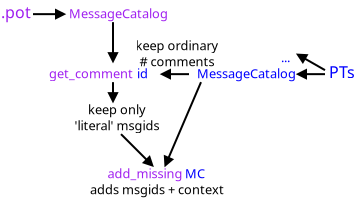 <?xml version="1.0" encoding="UTF-8"?>
<dia:diagram xmlns:dia="http://www.lysator.liu.se/~alla/dia/"><dia:layer name="Background" visible="true"><dia:object type="Standard - Text" version="0" id="O0"><dia:attribute name="obj_pos"><dia:point val="0.2,1"/></dia:attribute><dia:attribute name="obj_bb"><dia:rectangle val="0.2,0.15;1.7,1.4"/></dia:attribute><dia:attribute name="text"><dia:composite type="text"><dia:attribute name="string"><dia:string>#.pot#</dia:string></dia:attribute><dia:attribute name="font"><dia:font family="sans" style="0" name="Courier"/></dia:attribute><dia:attribute name="height"><dia:real val="1"/></dia:attribute><dia:attribute name="pos"><dia:point val="0.2,1"/></dia:attribute><dia:attribute name="color"><dia:color val="#a020f0"/></dia:attribute><dia:attribute name="alignment"><dia:enum val="0"/></dia:attribute></dia:composite></dia:attribute></dia:object><dia:object type="Standard - Line" version="0" id="O1"><dia:attribute name="obj_pos"><dia:point val="1.8,0.8"/></dia:attribute><dia:attribute name="obj_bb"><dia:rectangle val="1.75,0.4;3.45,1.2"/></dia:attribute><dia:attribute name="conn_endpoints"><dia:point val="1.8,0.8"/><dia:point val="3.4,0.8"/></dia:attribute><dia:attribute name="numcp"><dia:int val="1"/></dia:attribute><dia:attribute name="end_arrow"><dia:enum val="3"/></dia:attribute><dia:attribute name="end_arrow_length"><dia:real val="0.4"/></dia:attribute><dia:attribute name="end_arrow_width"><dia:real val="0.4"/></dia:attribute></dia:object><dia:object type="Standard - Text" version="0" id="O2"><dia:attribute name="obj_pos"><dia:point val="3.6,1"/></dia:attribute><dia:attribute name="obj_bb"><dia:rectangle val="3.6,0.278;8.873,1.345"/></dia:attribute><dia:attribute name="text"><dia:composite type="text"><dia:attribute name="string"><dia:string>#MessageCatalog#</dia:string></dia:attribute><dia:attribute name="font"><dia:font family="sans" style="0" name="Courier"/></dia:attribute><dia:attribute name="height"><dia:real val="0.8"/></dia:attribute><dia:attribute name="pos"><dia:point val="3.6,1"/></dia:attribute><dia:attribute name="color"><dia:color val="#a020f0"/></dia:attribute><dia:attribute name="alignment"><dia:enum val="0"/></dia:attribute></dia:composite></dia:attribute></dia:object><dia:object type="Standard - Line" version="0" id="O3"><dia:attribute name="obj_pos"><dia:point val="5.8,1.2"/></dia:attribute><dia:attribute name="obj_bb"><dia:rectangle val="5.4,1.15;6.2,3.25"/></dia:attribute><dia:attribute name="conn_endpoints"><dia:point val="5.8,1.2"/><dia:point val="5.8,3.2"/></dia:attribute><dia:attribute name="numcp"><dia:int val="1"/></dia:attribute><dia:attribute name="end_arrow"><dia:enum val="3"/></dia:attribute><dia:attribute name="end_arrow_length"><dia:real val="0.4"/></dia:attribute><dia:attribute name="end_arrow_width"><dia:real val="0.4"/></dia:attribute></dia:object><dia:object type="Standard - Text" version="0" id="O4"><dia:attribute name="obj_pos"><dia:point val="6,5.8"/></dia:attribute><dia:attribute name="obj_bb"><dia:rectangle val="3.775,5.077;8.248,6.945"/></dia:attribute><dia:attribute name="text"><dia:composite type="text"><dia:attribute name="string"><dia:string>#keep only
'literal' msgids#</dia:string></dia:attribute><dia:attribute name="font"><dia:font family="sans" style="0" name="Courier"/></dia:attribute><dia:attribute name="height"><dia:real val="0.8"/></dia:attribute><dia:attribute name="pos"><dia:point val="6,5.8"/></dia:attribute><dia:attribute name="color"><dia:color val="#000000"/></dia:attribute><dia:attribute name="alignment"><dia:enum val="1"/></dia:attribute></dia:composite></dia:attribute></dia:object><dia:object type="Standard - Text" version="0" id="O5"><dia:attribute name="obj_pos"><dia:point val="16.6,4"/></dia:attribute><dia:attribute name="obj_bb"><dia:rectangle val="16.6,3.15;17.85,4.4"/></dia:attribute><dia:attribute name="text"><dia:composite type="text"><dia:attribute name="string"><dia:string>#PTs#</dia:string></dia:attribute><dia:attribute name="font"><dia:font family="sans" style="0" name="Courier"/></dia:attribute><dia:attribute name="height"><dia:real val="1"/></dia:attribute><dia:attribute name="pos"><dia:point val="16.6,4"/></dia:attribute><dia:attribute name="color"><dia:color val="#0000ff"/></dia:attribute><dia:attribute name="alignment"><dia:enum val="0"/></dia:attribute></dia:composite></dia:attribute></dia:object><dia:object type="Standard - Line" version="0" id="O6"><dia:attribute name="obj_pos"><dia:point val="16.4,3.8"/></dia:attribute><dia:attribute name="obj_bb"><dia:rectangle val="14.95,3.4;16.45,4.2"/></dia:attribute><dia:attribute name="conn_endpoints"><dia:point val="16.4,3.8"/><dia:point val="15,3.8"/></dia:attribute><dia:attribute name="numcp"><dia:int val="1"/></dia:attribute><dia:attribute name="end_arrow"><dia:enum val="3"/></dia:attribute><dia:attribute name="end_arrow_length"><dia:real val="0.4"/></dia:attribute><dia:attribute name="end_arrow_width"><dia:real val="0.4"/></dia:attribute></dia:object><dia:object type="Standard - Text" version="0" id="O7"><dia:attribute name="obj_pos"><dia:point val="10,4"/></dia:attribute><dia:attribute name="obj_bb"><dia:rectangle val="10,3.3;15.25,4.3"/></dia:attribute><dia:attribute name="text"><dia:composite type="text"><dia:attribute name="string"><dia:string>#MessageCatalog#</dia:string></dia:attribute><dia:attribute name="font"><dia:font family="sans" style="0" name="Courier"/></dia:attribute><dia:attribute name="height"><dia:real val="0.8"/></dia:attribute><dia:attribute name="pos"><dia:point val="10,4"/></dia:attribute><dia:attribute name="color"><dia:color val="#0000ff"/></dia:attribute><dia:attribute name="alignment"><dia:enum val="0"/></dia:attribute></dia:composite></dia:attribute></dia:object><dia:object type="Standard - Line" version="0" id="O8"><dia:attribute name="obj_pos"><dia:point val="6.2,6.8"/></dia:attribute><dia:attribute name="obj_bb"><dia:rectangle val="6.129,6.729;8.118,8.718"/></dia:attribute><dia:attribute name="conn_endpoints"><dia:point val="6.2,6.8"/><dia:point val="7.8,8.4"/></dia:attribute><dia:attribute name="numcp"><dia:int val="1"/></dia:attribute><dia:attribute name="end_arrow"><dia:enum val="3"/></dia:attribute><dia:attribute name="end_arrow_length"><dia:real val="0.4"/></dia:attribute><dia:attribute name="end_arrow_width"><dia:real val="0.4"/></dia:attribute></dia:object><dia:object type="Standard - Line" version="0" id="O9"><dia:attribute name="obj_pos"><dia:point val="10.2,4.2"/></dia:attribute><dia:attribute name="obj_bb"><dia:rectangle val="8.013,4.134;10.266,8.604"/></dia:attribute><dia:attribute name="conn_endpoints"><dia:point val="10.2,4.2"/><dia:point val="8.4,8.4"/></dia:attribute><dia:attribute name="numcp"><dia:int val="1"/></dia:attribute><dia:attribute name="end_arrow"><dia:enum val="3"/></dia:attribute><dia:attribute name="end_arrow_length"><dia:real val="0.4"/></dia:attribute><dia:attribute name="end_arrow_width"><dia:real val="0.4"/></dia:attribute></dia:object><dia:object type="Standard - Text" version="0" id="O10"><dia:attribute name="obj_pos"><dia:point val="6.6,6.4"/></dia:attribute><dia:attribute name="obj_bb"><dia:rectangle val="6.6,5.7;6.6,6.7"/></dia:attribute><dia:attribute name="text"><dia:composite type="text"><dia:attribute name="string"><dia:string>##</dia:string></dia:attribute><dia:attribute name="font"><dia:font family="sans" style="0" name="Courier"/></dia:attribute><dia:attribute name="height"><dia:real val="0.8"/></dia:attribute><dia:attribute name="pos"><dia:point val="6.6,6.4"/></dia:attribute><dia:attribute name="color"><dia:color val="#000000"/></dia:attribute><dia:attribute name="alignment"><dia:enum val="0"/></dia:attribute></dia:composite></dia:attribute></dia:object><dia:object type="Standard - Text" version="0" id="O11"><dia:attribute name="obj_pos"><dia:point val="6.6,7"/></dia:attribute><dia:attribute name="obj_bb"><dia:rectangle val="6.6,6.3;6.6,7.3"/></dia:attribute><dia:attribute name="text"><dia:composite type="text"><dia:attribute name="string"><dia:string>##</dia:string></dia:attribute><dia:attribute name="font"><dia:font family="sans" style="0" name="Courier"/></dia:attribute><dia:attribute name="height"><dia:real val="0.8"/></dia:attribute><dia:attribute name="pos"><dia:point val="6.6,7"/></dia:attribute><dia:attribute name="color"><dia:color val="#000000"/></dia:attribute><dia:attribute name="alignment"><dia:enum val="0"/></dia:attribute></dia:composite></dia:attribute></dia:object><dia:object type="Standard - Text" version="0" id="O12"><dia:attribute name="obj_pos"><dia:point val="7.4,9"/></dia:attribute><dia:attribute name="obj_bb"><dia:rectangle val="5.402,8.277;9.375,9.345"/></dia:attribute><dia:attribute name="text"><dia:composite type="text"><dia:attribute name="string"><dia:string>#add_missing#</dia:string></dia:attribute><dia:attribute name="font"><dia:font family="sans" style="0" name="Courier"/></dia:attribute><dia:attribute name="height"><dia:real val="0.8"/></dia:attribute><dia:attribute name="pos"><dia:point val="7.4,9"/></dia:attribute><dia:attribute name="color"><dia:color val="#a020f0"/></dia:attribute><dia:attribute name="alignment"><dia:enum val="1"/></dia:attribute></dia:composite></dia:attribute></dia:object><dia:object type="Standard - Text" version="0" id="O13"><dia:attribute name="obj_pos"><dia:point val="9.4,9"/></dia:attribute><dia:attribute name="obj_bb"><dia:rectangle val="9.4,8.277;10.373,9.345"/></dia:attribute><dia:attribute name="text"><dia:composite type="text"><dia:attribute name="string"><dia:string>#MC#</dia:string></dia:attribute><dia:attribute name="font"><dia:font family="sans" style="0" name="Courier"/></dia:attribute><dia:attribute name="height"><dia:real val="0.8"/></dia:attribute><dia:attribute name="pos"><dia:point val="9.4,9"/></dia:attribute><dia:attribute name="color"><dia:color val="#0000ff"/></dia:attribute><dia:attribute name="alignment"><dia:enum val="0"/></dia:attribute></dia:composite></dia:attribute></dia:object><dia:object type="Standard - Line" version="0" id="O14"><dia:attribute name="obj_pos"><dia:point val="16.4,3.6"/></dia:attribute><dia:attribute name="obj_bb"><dia:rectangle val="14.758,2.428;16.468,3.668"/></dia:attribute><dia:attribute name="conn_endpoints"><dia:point val="16.4,3.6"/><dia:point val="15,2.8"/></dia:attribute><dia:attribute name="numcp"><dia:int val="1"/></dia:attribute><dia:attribute name="end_arrow"><dia:enum val="3"/></dia:attribute><dia:attribute name="end_arrow_length"><dia:real val="0.4"/></dia:attribute><dia:attribute name="end_arrow_width"><dia:real val="0.4"/></dia:attribute></dia:object><dia:object type="Standard - Text" version="0" id="O15"><dia:attribute name="obj_pos"><dia:point val="14.2,3.2"/></dia:attribute><dia:attribute name="obj_bb"><dia:rectangle val="14.2,2.5;14.8,3.5"/></dia:attribute><dia:attribute name="text"><dia:composite type="text"><dia:attribute name="string"><dia:string>#...#</dia:string></dia:attribute><dia:attribute name="font"><dia:font family="sans" style="0" name="Courier"/></dia:attribute><dia:attribute name="height"><dia:real val="0.8"/></dia:attribute><dia:attribute name="pos"><dia:point val="14.2,3.2"/></dia:attribute><dia:attribute name="color"><dia:color val="#0000ff"/></dia:attribute><dia:attribute name="alignment"><dia:enum val="0"/></dia:attribute></dia:composite></dia:attribute></dia:object><dia:object type="Standard - Text" version="0" id="O16"><dia:attribute name="obj_pos"><dia:point val="8,9.8"/></dia:attribute><dia:attribute name="obj_bb"><dia:rectangle val="4.425,9.078;11.598,10.145"/></dia:attribute><dia:attribute name="text"><dia:composite type="text"><dia:attribute name="string"><dia:string>#adds msgids + context#</dia:string></dia:attribute><dia:attribute name="font"><dia:font family="sans" style="0" name="Courier"/></dia:attribute><dia:attribute name="height"><dia:real val="0.8"/></dia:attribute><dia:attribute name="pos"><dia:point val="8,9.8"/></dia:attribute><dia:attribute name="color"><dia:color val="#000000"/></dia:attribute><dia:attribute name="alignment"><dia:enum val="1"/></dia:attribute></dia:composite></dia:attribute></dia:object><dia:object type="Standard - Line" version="0" id="O17"><dia:attribute name="obj_pos"><dia:point val="9.6,3.8"/></dia:attribute><dia:attribute name="obj_bb"><dia:rectangle val="8.15,3.4;9.65,4.2"/></dia:attribute><dia:attribute name="conn_endpoints"><dia:point val="9.6,3.8"/><dia:point val="8.2,3.8"/></dia:attribute><dia:attribute name="numcp"><dia:int val="1"/></dia:attribute><dia:attribute name="end_arrow"><dia:enum val="3"/></dia:attribute><dia:attribute name="end_arrow_length"><dia:real val="0.4"/></dia:attribute><dia:attribute name="end_arrow_width"><dia:real val="0.4"/></dia:attribute></dia:object><dia:object type="Standard - Text" version="0" id="O18"><dia:attribute name="obj_pos"><dia:point val="2.6,4"/></dia:attribute><dia:attribute name="obj_bb"><dia:rectangle val="2.6,3.277;6.923,4.345"/></dia:attribute><dia:attribute name="text"><dia:composite type="text"><dia:attribute name="string"><dia:string>#get_comment#</dia:string></dia:attribute><dia:attribute name="font"><dia:font family="sans" style="0" name="Courier"/></dia:attribute><dia:attribute name="height"><dia:real val="0.8"/></dia:attribute><dia:attribute name="pos"><dia:point val="2.6,4"/></dia:attribute><dia:attribute name="color"><dia:color val="#a020f0"/></dia:attribute><dia:attribute name="alignment"><dia:enum val="0"/></dia:attribute></dia:composite></dia:attribute></dia:object><dia:object type="Standard - Text" version="0" id="O19"><dia:attribute name="obj_pos"><dia:point val="7,4"/></dia:attribute><dia:attribute name="obj_bb"><dia:rectangle val="7,3.277;7.572,4.345"/></dia:attribute><dia:attribute name="text"><dia:composite type="text"><dia:attribute name="string"><dia:string>#id#</dia:string></dia:attribute><dia:attribute name="font"><dia:font family="sans" style="0" name="Courier"/></dia:attribute><dia:attribute name="height"><dia:real val="0.8"/></dia:attribute><dia:attribute name="pos"><dia:point val="7,4"/></dia:attribute><dia:attribute name="color"><dia:color val="#0000ff"/></dia:attribute><dia:attribute name="alignment"><dia:enum val="0"/></dia:attribute></dia:composite></dia:attribute></dia:object><dia:object type="Standard - Line" version="0" id="O20"><dia:attribute name="obj_pos"><dia:point val="5.8,4.2"/></dia:attribute><dia:attribute name="obj_bb"><dia:rectangle val="5.4,4.15;6.2,5.25"/></dia:attribute><dia:attribute name="conn_endpoints"><dia:point val="5.8,4.2"/><dia:point val="5.8,5.2"/></dia:attribute><dia:attribute name="numcp"><dia:int val="1"/></dia:attribute><dia:attribute name="end_arrow"><dia:enum val="3"/></dia:attribute><dia:attribute name="end_arrow_length"><dia:real val="0.4"/></dia:attribute><dia:attribute name="end_arrow_width"><dia:real val="0.4"/></dia:attribute></dia:object><dia:object type="Standard - Text" version="0" id="O21"><dia:attribute name="obj_pos"><dia:point val="9,2.6"/></dia:attribute><dia:attribute name="obj_bb"><dia:rectangle val="6.825,1.877;11.197,3.745"/></dia:attribute><dia:attribute name="text"><dia:composite type="text"><dia:attribute name="string"><dia:string>#keep ordinary
# comments#</dia:string></dia:attribute><dia:attribute name="font"><dia:font family="sans" style="0" name="Courier"/></dia:attribute><dia:attribute name="height"><dia:real val="0.8"/></dia:attribute><dia:attribute name="pos"><dia:point val="9,2.6"/></dia:attribute><dia:attribute name="color"><dia:color val="#000000"/></dia:attribute><dia:attribute name="alignment"><dia:enum val="1"/></dia:attribute></dia:composite></dia:attribute></dia:object></dia:layer></dia:diagram>
